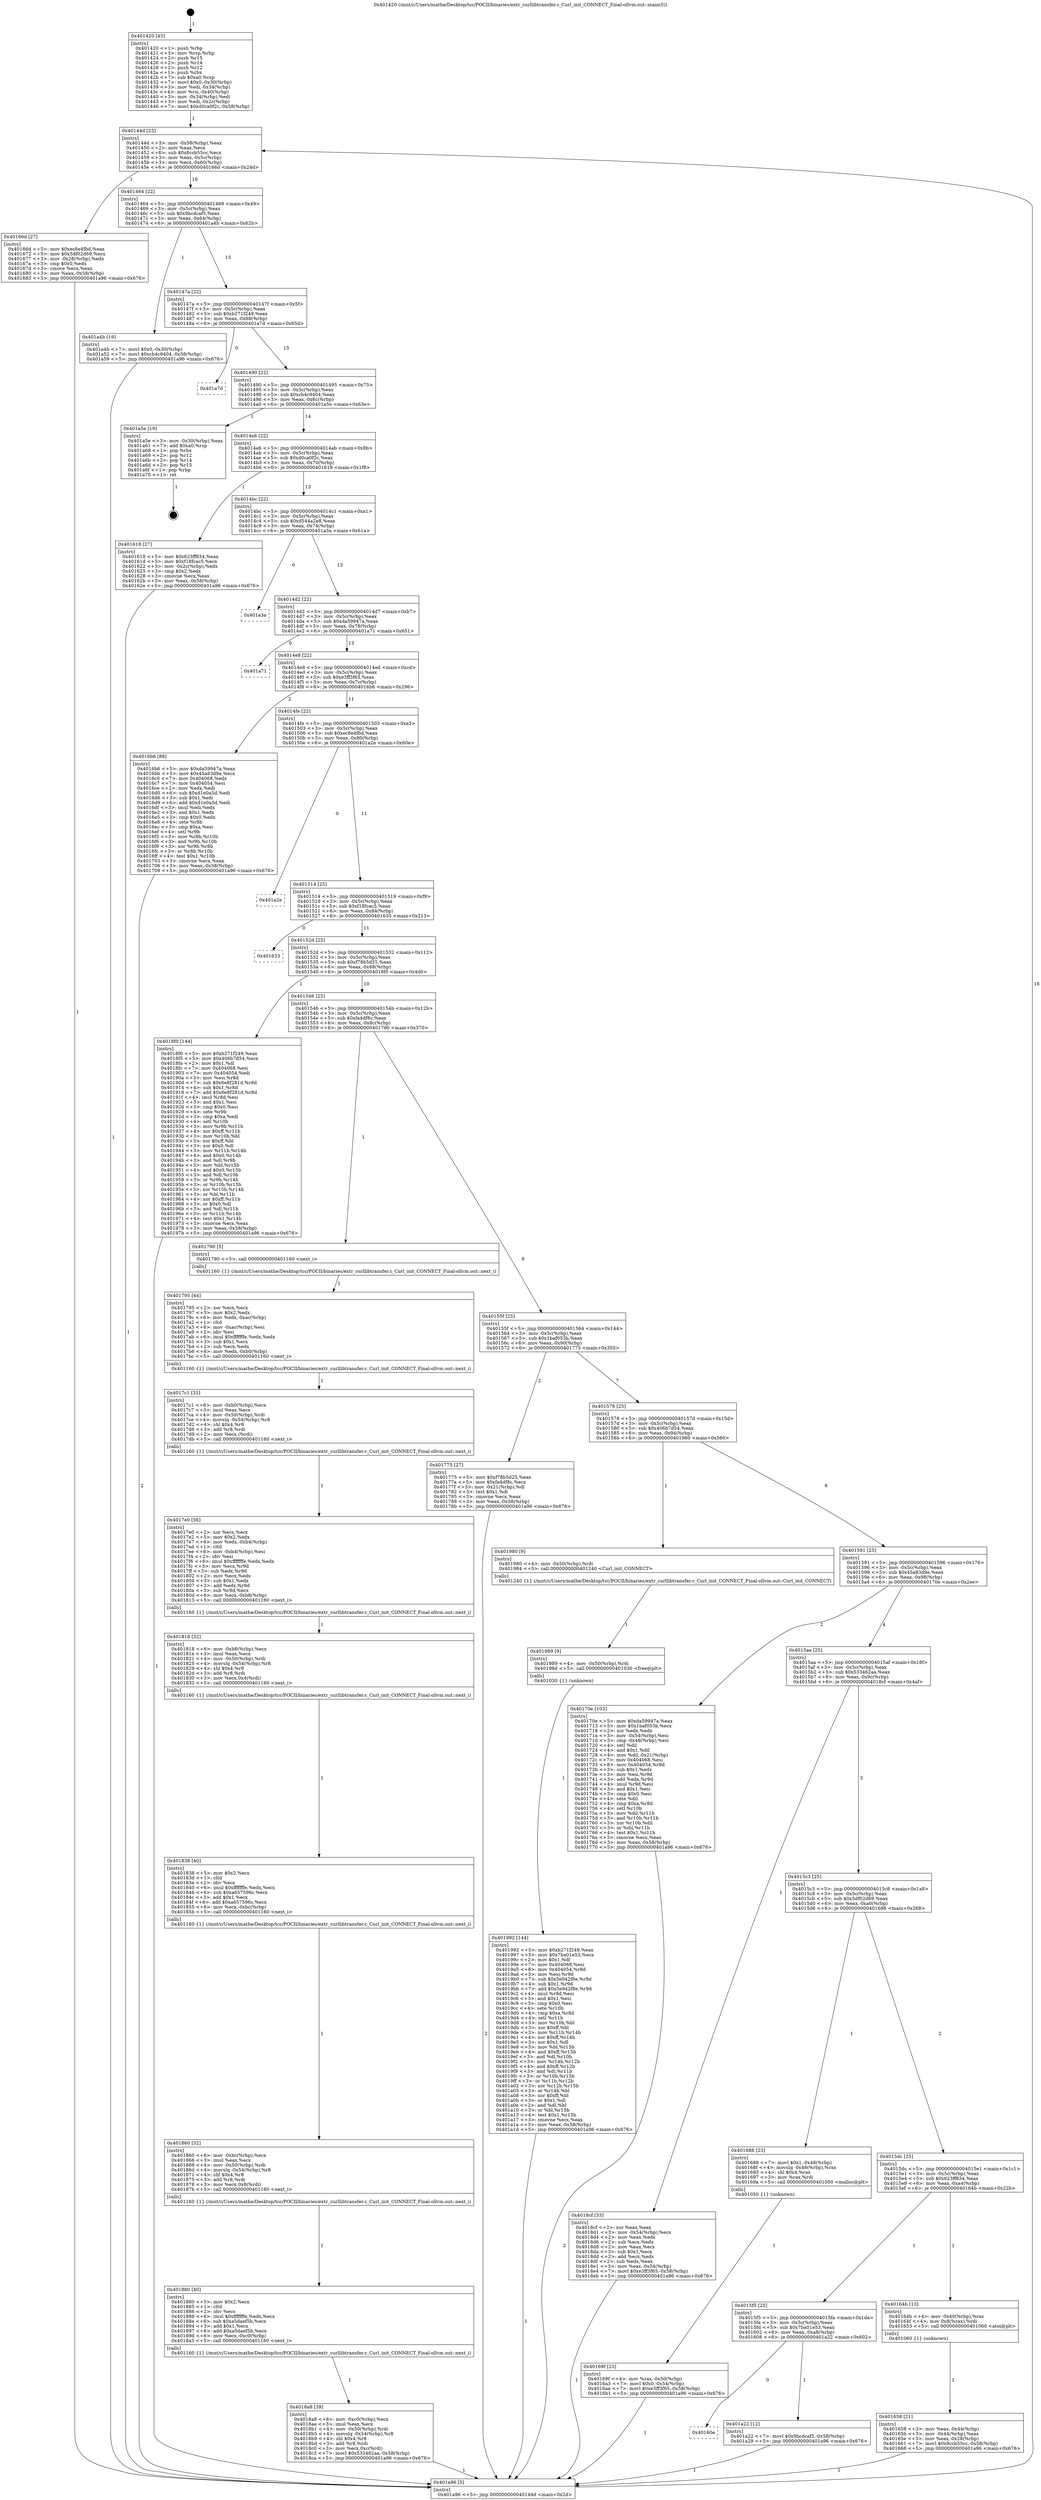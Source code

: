 digraph "0x401420" {
  label = "0x401420 (/mnt/c/Users/mathe/Desktop/tcc/POCII/binaries/extr_curllibtransfer.c_Curl_init_CONNECT_Final-ollvm.out::main(0))"
  labelloc = "t"
  node[shape=record]

  Entry [label="",width=0.3,height=0.3,shape=circle,fillcolor=black,style=filled]
  "0x40144d" [label="{
     0x40144d [23]\l
     | [instrs]\l
     &nbsp;&nbsp;0x40144d \<+3\>: mov -0x58(%rbp),%eax\l
     &nbsp;&nbsp;0x401450 \<+2\>: mov %eax,%ecx\l
     &nbsp;&nbsp;0x401452 \<+6\>: sub $0x8ccb55cc,%ecx\l
     &nbsp;&nbsp;0x401458 \<+3\>: mov %eax,-0x5c(%rbp)\l
     &nbsp;&nbsp;0x40145b \<+3\>: mov %ecx,-0x60(%rbp)\l
     &nbsp;&nbsp;0x40145e \<+6\>: je 000000000040166d \<main+0x24d\>\l
  }"]
  "0x40166d" [label="{
     0x40166d [27]\l
     | [instrs]\l
     &nbsp;&nbsp;0x40166d \<+5\>: mov $0xec8e4fbd,%eax\l
     &nbsp;&nbsp;0x401672 \<+5\>: mov $0x5df02d69,%ecx\l
     &nbsp;&nbsp;0x401677 \<+3\>: mov -0x28(%rbp),%edx\l
     &nbsp;&nbsp;0x40167a \<+3\>: cmp $0x0,%edx\l
     &nbsp;&nbsp;0x40167d \<+3\>: cmove %ecx,%eax\l
     &nbsp;&nbsp;0x401680 \<+3\>: mov %eax,-0x58(%rbp)\l
     &nbsp;&nbsp;0x401683 \<+5\>: jmp 0000000000401a96 \<main+0x676\>\l
  }"]
  "0x401464" [label="{
     0x401464 [22]\l
     | [instrs]\l
     &nbsp;&nbsp;0x401464 \<+5\>: jmp 0000000000401469 \<main+0x49\>\l
     &nbsp;&nbsp;0x401469 \<+3\>: mov -0x5c(%rbp),%eax\l
     &nbsp;&nbsp;0x40146c \<+5\>: sub $0x9bcdcaf5,%eax\l
     &nbsp;&nbsp;0x401471 \<+3\>: mov %eax,-0x64(%rbp)\l
     &nbsp;&nbsp;0x401474 \<+6\>: je 0000000000401a4b \<main+0x62b\>\l
  }"]
  Exit [label="",width=0.3,height=0.3,shape=circle,fillcolor=black,style=filled,peripheries=2]
  "0x401a4b" [label="{
     0x401a4b [19]\l
     | [instrs]\l
     &nbsp;&nbsp;0x401a4b \<+7\>: movl $0x0,-0x30(%rbp)\l
     &nbsp;&nbsp;0x401a52 \<+7\>: movl $0xcb4c9404,-0x58(%rbp)\l
     &nbsp;&nbsp;0x401a59 \<+5\>: jmp 0000000000401a96 \<main+0x676\>\l
  }"]
  "0x40147a" [label="{
     0x40147a [22]\l
     | [instrs]\l
     &nbsp;&nbsp;0x40147a \<+5\>: jmp 000000000040147f \<main+0x5f\>\l
     &nbsp;&nbsp;0x40147f \<+3\>: mov -0x5c(%rbp),%eax\l
     &nbsp;&nbsp;0x401482 \<+5\>: sub $0xb271f249,%eax\l
     &nbsp;&nbsp;0x401487 \<+3\>: mov %eax,-0x68(%rbp)\l
     &nbsp;&nbsp;0x40148a \<+6\>: je 0000000000401a7d \<main+0x65d\>\l
  }"]
  "0x40160e" [label="{
     0x40160e\l
  }", style=dashed]
  "0x401a7d" [label="{
     0x401a7d\l
  }", style=dashed]
  "0x401490" [label="{
     0x401490 [22]\l
     | [instrs]\l
     &nbsp;&nbsp;0x401490 \<+5\>: jmp 0000000000401495 \<main+0x75\>\l
     &nbsp;&nbsp;0x401495 \<+3\>: mov -0x5c(%rbp),%eax\l
     &nbsp;&nbsp;0x401498 \<+5\>: sub $0xcb4c9404,%eax\l
     &nbsp;&nbsp;0x40149d \<+3\>: mov %eax,-0x6c(%rbp)\l
     &nbsp;&nbsp;0x4014a0 \<+6\>: je 0000000000401a5e \<main+0x63e\>\l
  }"]
  "0x401a22" [label="{
     0x401a22 [12]\l
     | [instrs]\l
     &nbsp;&nbsp;0x401a22 \<+7\>: movl $0x9bcdcaf5,-0x58(%rbp)\l
     &nbsp;&nbsp;0x401a29 \<+5\>: jmp 0000000000401a96 \<main+0x676\>\l
  }"]
  "0x401a5e" [label="{
     0x401a5e [19]\l
     | [instrs]\l
     &nbsp;&nbsp;0x401a5e \<+3\>: mov -0x30(%rbp),%eax\l
     &nbsp;&nbsp;0x401a61 \<+7\>: add $0xa0,%rsp\l
     &nbsp;&nbsp;0x401a68 \<+1\>: pop %rbx\l
     &nbsp;&nbsp;0x401a69 \<+2\>: pop %r12\l
     &nbsp;&nbsp;0x401a6b \<+2\>: pop %r14\l
     &nbsp;&nbsp;0x401a6d \<+2\>: pop %r15\l
     &nbsp;&nbsp;0x401a6f \<+1\>: pop %rbp\l
     &nbsp;&nbsp;0x401a70 \<+1\>: ret\l
  }"]
  "0x4014a6" [label="{
     0x4014a6 [22]\l
     | [instrs]\l
     &nbsp;&nbsp;0x4014a6 \<+5\>: jmp 00000000004014ab \<main+0x8b\>\l
     &nbsp;&nbsp;0x4014ab \<+3\>: mov -0x5c(%rbp),%eax\l
     &nbsp;&nbsp;0x4014ae \<+5\>: sub $0xd0ca0f2c,%eax\l
     &nbsp;&nbsp;0x4014b3 \<+3\>: mov %eax,-0x70(%rbp)\l
     &nbsp;&nbsp;0x4014b6 \<+6\>: je 0000000000401618 \<main+0x1f8\>\l
  }"]
  "0x401992" [label="{
     0x401992 [144]\l
     | [instrs]\l
     &nbsp;&nbsp;0x401992 \<+5\>: mov $0xb271f249,%eax\l
     &nbsp;&nbsp;0x401997 \<+5\>: mov $0x7ba01e53,%ecx\l
     &nbsp;&nbsp;0x40199c \<+2\>: mov $0x1,%dl\l
     &nbsp;&nbsp;0x40199e \<+7\>: mov 0x404068,%esi\l
     &nbsp;&nbsp;0x4019a5 \<+8\>: mov 0x404054,%r8d\l
     &nbsp;&nbsp;0x4019ad \<+3\>: mov %esi,%r9d\l
     &nbsp;&nbsp;0x4019b0 \<+7\>: sub $0x5e942f8e,%r9d\l
     &nbsp;&nbsp;0x4019b7 \<+4\>: sub $0x1,%r9d\l
     &nbsp;&nbsp;0x4019bb \<+7\>: add $0x5e942f8e,%r9d\l
     &nbsp;&nbsp;0x4019c2 \<+4\>: imul %r9d,%esi\l
     &nbsp;&nbsp;0x4019c6 \<+3\>: and $0x1,%esi\l
     &nbsp;&nbsp;0x4019c9 \<+3\>: cmp $0x0,%esi\l
     &nbsp;&nbsp;0x4019cc \<+4\>: sete %r10b\l
     &nbsp;&nbsp;0x4019d0 \<+4\>: cmp $0xa,%r8d\l
     &nbsp;&nbsp;0x4019d4 \<+4\>: setl %r11b\l
     &nbsp;&nbsp;0x4019d8 \<+3\>: mov %r10b,%bl\l
     &nbsp;&nbsp;0x4019db \<+3\>: xor $0xff,%bl\l
     &nbsp;&nbsp;0x4019de \<+3\>: mov %r11b,%r14b\l
     &nbsp;&nbsp;0x4019e1 \<+4\>: xor $0xff,%r14b\l
     &nbsp;&nbsp;0x4019e5 \<+3\>: xor $0x1,%dl\l
     &nbsp;&nbsp;0x4019e8 \<+3\>: mov %bl,%r15b\l
     &nbsp;&nbsp;0x4019eb \<+4\>: and $0xff,%r15b\l
     &nbsp;&nbsp;0x4019ef \<+3\>: and %dl,%r10b\l
     &nbsp;&nbsp;0x4019f2 \<+3\>: mov %r14b,%r12b\l
     &nbsp;&nbsp;0x4019f5 \<+4\>: and $0xff,%r12b\l
     &nbsp;&nbsp;0x4019f9 \<+3\>: and %dl,%r11b\l
     &nbsp;&nbsp;0x4019fc \<+3\>: or %r10b,%r15b\l
     &nbsp;&nbsp;0x4019ff \<+3\>: or %r11b,%r12b\l
     &nbsp;&nbsp;0x401a02 \<+3\>: xor %r12b,%r15b\l
     &nbsp;&nbsp;0x401a05 \<+3\>: or %r14b,%bl\l
     &nbsp;&nbsp;0x401a08 \<+3\>: xor $0xff,%bl\l
     &nbsp;&nbsp;0x401a0b \<+3\>: or $0x1,%dl\l
     &nbsp;&nbsp;0x401a0e \<+2\>: and %dl,%bl\l
     &nbsp;&nbsp;0x401a10 \<+3\>: or %bl,%r15b\l
     &nbsp;&nbsp;0x401a13 \<+4\>: test $0x1,%r15b\l
     &nbsp;&nbsp;0x401a17 \<+3\>: cmovne %ecx,%eax\l
     &nbsp;&nbsp;0x401a1a \<+3\>: mov %eax,-0x58(%rbp)\l
     &nbsp;&nbsp;0x401a1d \<+5\>: jmp 0000000000401a96 \<main+0x676\>\l
  }"]
  "0x401618" [label="{
     0x401618 [27]\l
     | [instrs]\l
     &nbsp;&nbsp;0x401618 \<+5\>: mov $0x623ff834,%eax\l
     &nbsp;&nbsp;0x40161d \<+5\>: mov $0xf18fcac5,%ecx\l
     &nbsp;&nbsp;0x401622 \<+3\>: mov -0x2c(%rbp),%edx\l
     &nbsp;&nbsp;0x401625 \<+3\>: cmp $0x2,%edx\l
     &nbsp;&nbsp;0x401628 \<+3\>: cmovne %ecx,%eax\l
     &nbsp;&nbsp;0x40162b \<+3\>: mov %eax,-0x58(%rbp)\l
     &nbsp;&nbsp;0x40162e \<+5\>: jmp 0000000000401a96 \<main+0x676\>\l
  }"]
  "0x4014bc" [label="{
     0x4014bc [22]\l
     | [instrs]\l
     &nbsp;&nbsp;0x4014bc \<+5\>: jmp 00000000004014c1 \<main+0xa1\>\l
     &nbsp;&nbsp;0x4014c1 \<+3\>: mov -0x5c(%rbp),%eax\l
     &nbsp;&nbsp;0x4014c4 \<+5\>: sub $0xd544a2e8,%eax\l
     &nbsp;&nbsp;0x4014c9 \<+3\>: mov %eax,-0x74(%rbp)\l
     &nbsp;&nbsp;0x4014cc \<+6\>: je 0000000000401a3a \<main+0x61a\>\l
  }"]
  "0x401a96" [label="{
     0x401a96 [5]\l
     | [instrs]\l
     &nbsp;&nbsp;0x401a96 \<+5\>: jmp 000000000040144d \<main+0x2d\>\l
  }"]
  "0x401420" [label="{
     0x401420 [45]\l
     | [instrs]\l
     &nbsp;&nbsp;0x401420 \<+1\>: push %rbp\l
     &nbsp;&nbsp;0x401421 \<+3\>: mov %rsp,%rbp\l
     &nbsp;&nbsp;0x401424 \<+2\>: push %r15\l
     &nbsp;&nbsp;0x401426 \<+2\>: push %r14\l
     &nbsp;&nbsp;0x401428 \<+2\>: push %r12\l
     &nbsp;&nbsp;0x40142a \<+1\>: push %rbx\l
     &nbsp;&nbsp;0x40142b \<+7\>: sub $0xa0,%rsp\l
     &nbsp;&nbsp;0x401432 \<+7\>: movl $0x0,-0x30(%rbp)\l
     &nbsp;&nbsp;0x401439 \<+3\>: mov %edi,-0x34(%rbp)\l
     &nbsp;&nbsp;0x40143c \<+4\>: mov %rsi,-0x40(%rbp)\l
     &nbsp;&nbsp;0x401440 \<+3\>: mov -0x34(%rbp),%edi\l
     &nbsp;&nbsp;0x401443 \<+3\>: mov %edi,-0x2c(%rbp)\l
     &nbsp;&nbsp;0x401446 \<+7\>: movl $0xd0ca0f2c,-0x58(%rbp)\l
  }"]
  "0x401989" [label="{
     0x401989 [9]\l
     | [instrs]\l
     &nbsp;&nbsp;0x401989 \<+4\>: mov -0x50(%rbp),%rdi\l
     &nbsp;&nbsp;0x40198d \<+5\>: call 0000000000401030 \<free@plt\>\l
     | [calls]\l
     &nbsp;&nbsp;0x401030 \{1\} (unknown)\l
  }"]
  "0x401a3a" [label="{
     0x401a3a\l
  }", style=dashed]
  "0x4014d2" [label="{
     0x4014d2 [22]\l
     | [instrs]\l
     &nbsp;&nbsp;0x4014d2 \<+5\>: jmp 00000000004014d7 \<main+0xb7\>\l
     &nbsp;&nbsp;0x4014d7 \<+3\>: mov -0x5c(%rbp),%eax\l
     &nbsp;&nbsp;0x4014da \<+5\>: sub $0xda59947a,%eax\l
     &nbsp;&nbsp;0x4014df \<+3\>: mov %eax,-0x78(%rbp)\l
     &nbsp;&nbsp;0x4014e2 \<+6\>: je 0000000000401a71 \<main+0x651\>\l
  }"]
  "0x4018a8" [label="{
     0x4018a8 [39]\l
     | [instrs]\l
     &nbsp;&nbsp;0x4018a8 \<+6\>: mov -0xc0(%rbp),%ecx\l
     &nbsp;&nbsp;0x4018ae \<+3\>: imul %eax,%ecx\l
     &nbsp;&nbsp;0x4018b1 \<+4\>: mov -0x50(%rbp),%rdi\l
     &nbsp;&nbsp;0x4018b5 \<+4\>: movslq -0x54(%rbp),%r8\l
     &nbsp;&nbsp;0x4018b9 \<+4\>: shl $0x4,%r8\l
     &nbsp;&nbsp;0x4018bd \<+3\>: add %r8,%rdi\l
     &nbsp;&nbsp;0x4018c0 \<+3\>: mov %ecx,0xc(%rdi)\l
     &nbsp;&nbsp;0x4018c3 \<+7\>: movl $0x533462aa,-0x58(%rbp)\l
     &nbsp;&nbsp;0x4018ca \<+5\>: jmp 0000000000401a96 \<main+0x676\>\l
  }"]
  "0x401a71" [label="{
     0x401a71\l
  }", style=dashed]
  "0x4014e8" [label="{
     0x4014e8 [22]\l
     | [instrs]\l
     &nbsp;&nbsp;0x4014e8 \<+5\>: jmp 00000000004014ed \<main+0xcd\>\l
     &nbsp;&nbsp;0x4014ed \<+3\>: mov -0x5c(%rbp),%eax\l
     &nbsp;&nbsp;0x4014f0 \<+5\>: sub $0xe3ff3f65,%eax\l
     &nbsp;&nbsp;0x4014f5 \<+3\>: mov %eax,-0x7c(%rbp)\l
     &nbsp;&nbsp;0x4014f8 \<+6\>: je 00000000004016b6 \<main+0x296\>\l
  }"]
  "0x401880" [label="{
     0x401880 [40]\l
     | [instrs]\l
     &nbsp;&nbsp;0x401880 \<+5\>: mov $0x2,%ecx\l
     &nbsp;&nbsp;0x401885 \<+1\>: cltd\l
     &nbsp;&nbsp;0x401886 \<+2\>: idiv %ecx\l
     &nbsp;&nbsp;0x401888 \<+6\>: imul $0xfffffffe,%edx,%ecx\l
     &nbsp;&nbsp;0x40188e \<+6\>: sub $0xa5daef5b,%ecx\l
     &nbsp;&nbsp;0x401894 \<+3\>: add $0x1,%ecx\l
     &nbsp;&nbsp;0x401897 \<+6\>: add $0xa5daef5b,%ecx\l
     &nbsp;&nbsp;0x40189d \<+6\>: mov %ecx,-0xc0(%rbp)\l
     &nbsp;&nbsp;0x4018a3 \<+5\>: call 0000000000401160 \<next_i\>\l
     | [calls]\l
     &nbsp;&nbsp;0x401160 \{1\} (/mnt/c/Users/mathe/Desktop/tcc/POCII/binaries/extr_curllibtransfer.c_Curl_init_CONNECT_Final-ollvm.out::next_i)\l
  }"]
  "0x4016b6" [label="{
     0x4016b6 [88]\l
     | [instrs]\l
     &nbsp;&nbsp;0x4016b6 \<+5\>: mov $0xda59947a,%eax\l
     &nbsp;&nbsp;0x4016bb \<+5\>: mov $0x45a83d9e,%ecx\l
     &nbsp;&nbsp;0x4016c0 \<+7\>: mov 0x404068,%edx\l
     &nbsp;&nbsp;0x4016c7 \<+7\>: mov 0x404054,%esi\l
     &nbsp;&nbsp;0x4016ce \<+2\>: mov %edx,%edi\l
     &nbsp;&nbsp;0x4016d0 \<+6\>: sub $0xd1e0a5d,%edi\l
     &nbsp;&nbsp;0x4016d6 \<+3\>: sub $0x1,%edi\l
     &nbsp;&nbsp;0x4016d9 \<+6\>: add $0xd1e0a5d,%edi\l
     &nbsp;&nbsp;0x4016df \<+3\>: imul %edi,%edx\l
     &nbsp;&nbsp;0x4016e2 \<+3\>: and $0x1,%edx\l
     &nbsp;&nbsp;0x4016e5 \<+3\>: cmp $0x0,%edx\l
     &nbsp;&nbsp;0x4016e8 \<+4\>: sete %r8b\l
     &nbsp;&nbsp;0x4016ec \<+3\>: cmp $0xa,%esi\l
     &nbsp;&nbsp;0x4016ef \<+4\>: setl %r9b\l
     &nbsp;&nbsp;0x4016f3 \<+3\>: mov %r8b,%r10b\l
     &nbsp;&nbsp;0x4016f6 \<+3\>: and %r9b,%r10b\l
     &nbsp;&nbsp;0x4016f9 \<+3\>: xor %r9b,%r8b\l
     &nbsp;&nbsp;0x4016fc \<+3\>: or %r8b,%r10b\l
     &nbsp;&nbsp;0x4016ff \<+4\>: test $0x1,%r10b\l
     &nbsp;&nbsp;0x401703 \<+3\>: cmovne %ecx,%eax\l
     &nbsp;&nbsp;0x401706 \<+3\>: mov %eax,-0x58(%rbp)\l
     &nbsp;&nbsp;0x401709 \<+5\>: jmp 0000000000401a96 \<main+0x676\>\l
  }"]
  "0x4014fe" [label="{
     0x4014fe [22]\l
     | [instrs]\l
     &nbsp;&nbsp;0x4014fe \<+5\>: jmp 0000000000401503 \<main+0xe3\>\l
     &nbsp;&nbsp;0x401503 \<+3\>: mov -0x5c(%rbp),%eax\l
     &nbsp;&nbsp;0x401506 \<+5\>: sub $0xec8e4fbd,%eax\l
     &nbsp;&nbsp;0x40150b \<+3\>: mov %eax,-0x80(%rbp)\l
     &nbsp;&nbsp;0x40150e \<+6\>: je 0000000000401a2e \<main+0x60e\>\l
  }"]
  "0x401860" [label="{
     0x401860 [32]\l
     | [instrs]\l
     &nbsp;&nbsp;0x401860 \<+6\>: mov -0xbc(%rbp),%ecx\l
     &nbsp;&nbsp;0x401866 \<+3\>: imul %eax,%ecx\l
     &nbsp;&nbsp;0x401869 \<+4\>: mov -0x50(%rbp),%rdi\l
     &nbsp;&nbsp;0x40186d \<+4\>: movslq -0x54(%rbp),%r8\l
     &nbsp;&nbsp;0x401871 \<+4\>: shl $0x4,%r8\l
     &nbsp;&nbsp;0x401875 \<+3\>: add %r8,%rdi\l
     &nbsp;&nbsp;0x401878 \<+3\>: mov %ecx,0x8(%rdi)\l
     &nbsp;&nbsp;0x40187b \<+5\>: call 0000000000401160 \<next_i\>\l
     | [calls]\l
     &nbsp;&nbsp;0x401160 \{1\} (/mnt/c/Users/mathe/Desktop/tcc/POCII/binaries/extr_curllibtransfer.c_Curl_init_CONNECT_Final-ollvm.out::next_i)\l
  }"]
  "0x401a2e" [label="{
     0x401a2e\l
  }", style=dashed]
  "0x401514" [label="{
     0x401514 [25]\l
     | [instrs]\l
     &nbsp;&nbsp;0x401514 \<+5\>: jmp 0000000000401519 \<main+0xf9\>\l
     &nbsp;&nbsp;0x401519 \<+3\>: mov -0x5c(%rbp),%eax\l
     &nbsp;&nbsp;0x40151c \<+5\>: sub $0xf18fcac5,%eax\l
     &nbsp;&nbsp;0x401521 \<+6\>: mov %eax,-0x84(%rbp)\l
     &nbsp;&nbsp;0x401527 \<+6\>: je 0000000000401633 \<main+0x213\>\l
  }"]
  "0x401838" [label="{
     0x401838 [40]\l
     | [instrs]\l
     &nbsp;&nbsp;0x401838 \<+5\>: mov $0x2,%ecx\l
     &nbsp;&nbsp;0x40183d \<+1\>: cltd\l
     &nbsp;&nbsp;0x40183e \<+2\>: idiv %ecx\l
     &nbsp;&nbsp;0x401840 \<+6\>: imul $0xfffffffe,%edx,%ecx\l
     &nbsp;&nbsp;0x401846 \<+6\>: sub $0xa657596c,%ecx\l
     &nbsp;&nbsp;0x40184c \<+3\>: add $0x1,%ecx\l
     &nbsp;&nbsp;0x40184f \<+6\>: add $0xa657596c,%ecx\l
     &nbsp;&nbsp;0x401855 \<+6\>: mov %ecx,-0xbc(%rbp)\l
     &nbsp;&nbsp;0x40185b \<+5\>: call 0000000000401160 \<next_i\>\l
     | [calls]\l
     &nbsp;&nbsp;0x401160 \{1\} (/mnt/c/Users/mathe/Desktop/tcc/POCII/binaries/extr_curllibtransfer.c_Curl_init_CONNECT_Final-ollvm.out::next_i)\l
  }"]
  "0x401633" [label="{
     0x401633\l
  }", style=dashed]
  "0x40152d" [label="{
     0x40152d [25]\l
     | [instrs]\l
     &nbsp;&nbsp;0x40152d \<+5\>: jmp 0000000000401532 \<main+0x112\>\l
     &nbsp;&nbsp;0x401532 \<+3\>: mov -0x5c(%rbp),%eax\l
     &nbsp;&nbsp;0x401535 \<+5\>: sub $0xf78b5d25,%eax\l
     &nbsp;&nbsp;0x40153a \<+6\>: mov %eax,-0x88(%rbp)\l
     &nbsp;&nbsp;0x401540 \<+6\>: je 00000000004018f0 \<main+0x4d0\>\l
  }"]
  "0x401818" [label="{
     0x401818 [32]\l
     | [instrs]\l
     &nbsp;&nbsp;0x401818 \<+6\>: mov -0xb8(%rbp),%ecx\l
     &nbsp;&nbsp;0x40181e \<+3\>: imul %eax,%ecx\l
     &nbsp;&nbsp;0x401821 \<+4\>: mov -0x50(%rbp),%rdi\l
     &nbsp;&nbsp;0x401825 \<+4\>: movslq -0x54(%rbp),%r8\l
     &nbsp;&nbsp;0x401829 \<+4\>: shl $0x4,%r8\l
     &nbsp;&nbsp;0x40182d \<+3\>: add %r8,%rdi\l
     &nbsp;&nbsp;0x401830 \<+3\>: mov %ecx,0x4(%rdi)\l
     &nbsp;&nbsp;0x401833 \<+5\>: call 0000000000401160 \<next_i\>\l
     | [calls]\l
     &nbsp;&nbsp;0x401160 \{1\} (/mnt/c/Users/mathe/Desktop/tcc/POCII/binaries/extr_curllibtransfer.c_Curl_init_CONNECT_Final-ollvm.out::next_i)\l
  }"]
  "0x4018f0" [label="{
     0x4018f0 [144]\l
     | [instrs]\l
     &nbsp;&nbsp;0x4018f0 \<+5\>: mov $0xb271f249,%eax\l
     &nbsp;&nbsp;0x4018f5 \<+5\>: mov $0x406b7d54,%ecx\l
     &nbsp;&nbsp;0x4018fa \<+2\>: mov $0x1,%dl\l
     &nbsp;&nbsp;0x4018fc \<+7\>: mov 0x404068,%esi\l
     &nbsp;&nbsp;0x401903 \<+7\>: mov 0x404054,%edi\l
     &nbsp;&nbsp;0x40190a \<+3\>: mov %esi,%r8d\l
     &nbsp;&nbsp;0x40190d \<+7\>: sub $0x6e8f281d,%r8d\l
     &nbsp;&nbsp;0x401914 \<+4\>: sub $0x1,%r8d\l
     &nbsp;&nbsp;0x401918 \<+7\>: add $0x6e8f281d,%r8d\l
     &nbsp;&nbsp;0x40191f \<+4\>: imul %r8d,%esi\l
     &nbsp;&nbsp;0x401923 \<+3\>: and $0x1,%esi\l
     &nbsp;&nbsp;0x401926 \<+3\>: cmp $0x0,%esi\l
     &nbsp;&nbsp;0x401929 \<+4\>: sete %r9b\l
     &nbsp;&nbsp;0x40192d \<+3\>: cmp $0xa,%edi\l
     &nbsp;&nbsp;0x401930 \<+4\>: setl %r10b\l
     &nbsp;&nbsp;0x401934 \<+3\>: mov %r9b,%r11b\l
     &nbsp;&nbsp;0x401937 \<+4\>: xor $0xff,%r11b\l
     &nbsp;&nbsp;0x40193b \<+3\>: mov %r10b,%bl\l
     &nbsp;&nbsp;0x40193e \<+3\>: xor $0xff,%bl\l
     &nbsp;&nbsp;0x401941 \<+3\>: xor $0x0,%dl\l
     &nbsp;&nbsp;0x401944 \<+3\>: mov %r11b,%r14b\l
     &nbsp;&nbsp;0x401947 \<+4\>: and $0x0,%r14b\l
     &nbsp;&nbsp;0x40194b \<+3\>: and %dl,%r9b\l
     &nbsp;&nbsp;0x40194e \<+3\>: mov %bl,%r15b\l
     &nbsp;&nbsp;0x401951 \<+4\>: and $0x0,%r15b\l
     &nbsp;&nbsp;0x401955 \<+3\>: and %dl,%r10b\l
     &nbsp;&nbsp;0x401958 \<+3\>: or %r9b,%r14b\l
     &nbsp;&nbsp;0x40195b \<+3\>: or %r10b,%r15b\l
     &nbsp;&nbsp;0x40195e \<+3\>: xor %r15b,%r14b\l
     &nbsp;&nbsp;0x401961 \<+3\>: or %bl,%r11b\l
     &nbsp;&nbsp;0x401964 \<+4\>: xor $0xff,%r11b\l
     &nbsp;&nbsp;0x401968 \<+3\>: or $0x0,%dl\l
     &nbsp;&nbsp;0x40196b \<+3\>: and %dl,%r11b\l
     &nbsp;&nbsp;0x40196e \<+3\>: or %r11b,%r14b\l
     &nbsp;&nbsp;0x401971 \<+4\>: test $0x1,%r14b\l
     &nbsp;&nbsp;0x401975 \<+3\>: cmovne %ecx,%eax\l
     &nbsp;&nbsp;0x401978 \<+3\>: mov %eax,-0x58(%rbp)\l
     &nbsp;&nbsp;0x40197b \<+5\>: jmp 0000000000401a96 \<main+0x676\>\l
  }"]
  "0x401546" [label="{
     0x401546 [25]\l
     | [instrs]\l
     &nbsp;&nbsp;0x401546 \<+5\>: jmp 000000000040154b \<main+0x12b\>\l
     &nbsp;&nbsp;0x40154b \<+3\>: mov -0x5c(%rbp),%eax\l
     &nbsp;&nbsp;0x40154e \<+5\>: sub $0xfa4df8c,%eax\l
     &nbsp;&nbsp;0x401553 \<+6\>: mov %eax,-0x8c(%rbp)\l
     &nbsp;&nbsp;0x401559 \<+6\>: je 0000000000401790 \<main+0x370\>\l
  }"]
  "0x4017e0" [label="{
     0x4017e0 [56]\l
     | [instrs]\l
     &nbsp;&nbsp;0x4017e0 \<+2\>: xor %ecx,%ecx\l
     &nbsp;&nbsp;0x4017e2 \<+5\>: mov $0x2,%edx\l
     &nbsp;&nbsp;0x4017e7 \<+6\>: mov %edx,-0xb4(%rbp)\l
     &nbsp;&nbsp;0x4017ed \<+1\>: cltd\l
     &nbsp;&nbsp;0x4017ee \<+6\>: mov -0xb4(%rbp),%esi\l
     &nbsp;&nbsp;0x4017f4 \<+2\>: idiv %esi\l
     &nbsp;&nbsp;0x4017f6 \<+6\>: imul $0xfffffffe,%edx,%edx\l
     &nbsp;&nbsp;0x4017fc \<+3\>: mov %ecx,%r9d\l
     &nbsp;&nbsp;0x4017ff \<+3\>: sub %edx,%r9d\l
     &nbsp;&nbsp;0x401802 \<+2\>: mov %ecx,%edx\l
     &nbsp;&nbsp;0x401804 \<+3\>: sub $0x1,%edx\l
     &nbsp;&nbsp;0x401807 \<+3\>: add %edx,%r9d\l
     &nbsp;&nbsp;0x40180a \<+3\>: sub %r9d,%ecx\l
     &nbsp;&nbsp;0x40180d \<+6\>: mov %ecx,-0xb8(%rbp)\l
     &nbsp;&nbsp;0x401813 \<+5\>: call 0000000000401160 \<next_i\>\l
     | [calls]\l
     &nbsp;&nbsp;0x401160 \{1\} (/mnt/c/Users/mathe/Desktop/tcc/POCII/binaries/extr_curllibtransfer.c_Curl_init_CONNECT_Final-ollvm.out::next_i)\l
  }"]
  "0x401790" [label="{
     0x401790 [5]\l
     | [instrs]\l
     &nbsp;&nbsp;0x401790 \<+5\>: call 0000000000401160 \<next_i\>\l
     | [calls]\l
     &nbsp;&nbsp;0x401160 \{1\} (/mnt/c/Users/mathe/Desktop/tcc/POCII/binaries/extr_curllibtransfer.c_Curl_init_CONNECT_Final-ollvm.out::next_i)\l
  }"]
  "0x40155f" [label="{
     0x40155f [25]\l
     | [instrs]\l
     &nbsp;&nbsp;0x40155f \<+5\>: jmp 0000000000401564 \<main+0x144\>\l
     &nbsp;&nbsp;0x401564 \<+3\>: mov -0x5c(%rbp),%eax\l
     &nbsp;&nbsp;0x401567 \<+5\>: sub $0x1baf053b,%eax\l
     &nbsp;&nbsp;0x40156c \<+6\>: mov %eax,-0x90(%rbp)\l
     &nbsp;&nbsp;0x401572 \<+6\>: je 0000000000401775 \<main+0x355\>\l
  }"]
  "0x4017c1" [label="{
     0x4017c1 [31]\l
     | [instrs]\l
     &nbsp;&nbsp;0x4017c1 \<+6\>: mov -0xb0(%rbp),%ecx\l
     &nbsp;&nbsp;0x4017c7 \<+3\>: imul %eax,%ecx\l
     &nbsp;&nbsp;0x4017ca \<+4\>: mov -0x50(%rbp),%rdi\l
     &nbsp;&nbsp;0x4017ce \<+4\>: movslq -0x54(%rbp),%r8\l
     &nbsp;&nbsp;0x4017d2 \<+4\>: shl $0x4,%r8\l
     &nbsp;&nbsp;0x4017d6 \<+3\>: add %r8,%rdi\l
     &nbsp;&nbsp;0x4017d9 \<+2\>: mov %ecx,(%rdi)\l
     &nbsp;&nbsp;0x4017db \<+5\>: call 0000000000401160 \<next_i\>\l
     | [calls]\l
     &nbsp;&nbsp;0x401160 \{1\} (/mnt/c/Users/mathe/Desktop/tcc/POCII/binaries/extr_curllibtransfer.c_Curl_init_CONNECT_Final-ollvm.out::next_i)\l
  }"]
  "0x401775" [label="{
     0x401775 [27]\l
     | [instrs]\l
     &nbsp;&nbsp;0x401775 \<+5\>: mov $0xf78b5d25,%eax\l
     &nbsp;&nbsp;0x40177a \<+5\>: mov $0xfa4df8c,%ecx\l
     &nbsp;&nbsp;0x40177f \<+3\>: mov -0x21(%rbp),%dl\l
     &nbsp;&nbsp;0x401782 \<+3\>: test $0x1,%dl\l
     &nbsp;&nbsp;0x401785 \<+3\>: cmovne %ecx,%eax\l
     &nbsp;&nbsp;0x401788 \<+3\>: mov %eax,-0x58(%rbp)\l
     &nbsp;&nbsp;0x40178b \<+5\>: jmp 0000000000401a96 \<main+0x676\>\l
  }"]
  "0x401578" [label="{
     0x401578 [25]\l
     | [instrs]\l
     &nbsp;&nbsp;0x401578 \<+5\>: jmp 000000000040157d \<main+0x15d\>\l
     &nbsp;&nbsp;0x40157d \<+3\>: mov -0x5c(%rbp),%eax\l
     &nbsp;&nbsp;0x401580 \<+5\>: sub $0x406b7d54,%eax\l
     &nbsp;&nbsp;0x401585 \<+6\>: mov %eax,-0x94(%rbp)\l
     &nbsp;&nbsp;0x40158b \<+6\>: je 0000000000401980 \<main+0x560\>\l
  }"]
  "0x401795" [label="{
     0x401795 [44]\l
     | [instrs]\l
     &nbsp;&nbsp;0x401795 \<+2\>: xor %ecx,%ecx\l
     &nbsp;&nbsp;0x401797 \<+5\>: mov $0x2,%edx\l
     &nbsp;&nbsp;0x40179c \<+6\>: mov %edx,-0xac(%rbp)\l
     &nbsp;&nbsp;0x4017a2 \<+1\>: cltd\l
     &nbsp;&nbsp;0x4017a3 \<+6\>: mov -0xac(%rbp),%esi\l
     &nbsp;&nbsp;0x4017a9 \<+2\>: idiv %esi\l
     &nbsp;&nbsp;0x4017ab \<+6\>: imul $0xfffffffe,%edx,%edx\l
     &nbsp;&nbsp;0x4017b1 \<+3\>: sub $0x1,%ecx\l
     &nbsp;&nbsp;0x4017b4 \<+2\>: sub %ecx,%edx\l
     &nbsp;&nbsp;0x4017b6 \<+6\>: mov %edx,-0xb0(%rbp)\l
     &nbsp;&nbsp;0x4017bc \<+5\>: call 0000000000401160 \<next_i\>\l
     | [calls]\l
     &nbsp;&nbsp;0x401160 \{1\} (/mnt/c/Users/mathe/Desktop/tcc/POCII/binaries/extr_curllibtransfer.c_Curl_init_CONNECT_Final-ollvm.out::next_i)\l
  }"]
  "0x401980" [label="{
     0x401980 [9]\l
     | [instrs]\l
     &nbsp;&nbsp;0x401980 \<+4\>: mov -0x50(%rbp),%rdi\l
     &nbsp;&nbsp;0x401984 \<+5\>: call 0000000000401240 \<Curl_init_CONNECT\>\l
     | [calls]\l
     &nbsp;&nbsp;0x401240 \{1\} (/mnt/c/Users/mathe/Desktop/tcc/POCII/binaries/extr_curllibtransfer.c_Curl_init_CONNECT_Final-ollvm.out::Curl_init_CONNECT)\l
  }"]
  "0x401591" [label="{
     0x401591 [25]\l
     | [instrs]\l
     &nbsp;&nbsp;0x401591 \<+5\>: jmp 0000000000401596 \<main+0x176\>\l
     &nbsp;&nbsp;0x401596 \<+3\>: mov -0x5c(%rbp),%eax\l
     &nbsp;&nbsp;0x401599 \<+5\>: sub $0x45a83d9e,%eax\l
     &nbsp;&nbsp;0x40159e \<+6\>: mov %eax,-0x98(%rbp)\l
     &nbsp;&nbsp;0x4015a4 \<+6\>: je 000000000040170e \<main+0x2ee\>\l
  }"]
  "0x40169f" [label="{
     0x40169f [23]\l
     | [instrs]\l
     &nbsp;&nbsp;0x40169f \<+4\>: mov %rax,-0x50(%rbp)\l
     &nbsp;&nbsp;0x4016a3 \<+7\>: movl $0x0,-0x54(%rbp)\l
     &nbsp;&nbsp;0x4016aa \<+7\>: movl $0xe3ff3f65,-0x58(%rbp)\l
     &nbsp;&nbsp;0x4016b1 \<+5\>: jmp 0000000000401a96 \<main+0x676\>\l
  }"]
  "0x40170e" [label="{
     0x40170e [103]\l
     | [instrs]\l
     &nbsp;&nbsp;0x40170e \<+5\>: mov $0xda59947a,%eax\l
     &nbsp;&nbsp;0x401713 \<+5\>: mov $0x1baf053b,%ecx\l
     &nbsp;&nbsp;0x401718 \<+2\>: xor %edx,%edx\l
     &nbsp;&nbsp;0x40171a \<+3\>: mov -0x54(%rbp),%esi\l
     &nbsp;&nbsp;0x40171d \<+3\>: cmp -0x48(%rbp),%esi\l
     &nbsp;&nbsp;0x401720 \<+4\>: setl %dil\l
     &nbsp;&nbsp;0x401724 \<+4\>: and $0x1,%dil\l
     &nbsp;&nbsp;0x401728 \<+4\>: mov %dil,-0x21(%rbp)\l
     &nbsp;&nbsp;0x40172c \<+7\>: mov 0x404068,%esi\l
     &nbsp;&nbsp;0x401733 \<+8\>: mov 0x404054,%r8d\l
     &nbsp;&nbsp;0x40173b \<+3\>: sub $0x1,%edx\l
     &nbsp;&nbsp;0x40173e \<+3\>: mov %esi,%r9d\l
     &nbsp;&nbsp;0x401741 \<+3\>: add %edx,%r9d\l
     &nbsp;&nbsp;0x401744 \<+4\>: imul %r9d,%esi\l
     &nbsp;&nbsp;0x401748 \<+3\>: and $0x1,%esi\l
     &nbsp;&nbsp;0x40174b \<+3\>: cmp $0x0,%esi\l
     &nbsp;&nbsp;0x40174e \<+4\>: sete %dil\l
     &nbsp;&nbsp;0x401752 \<+4\>: cmp $0xa,%r8d\l
     &nbsp;&nbsp;0x401756 \<+4\>: setl %r10b\l
     &nbsp;&nbsp;0x40175a \<+3\>: mov %dil,%r11b\l
     &nbsp;&nbsp;0x40175d \<+3\>: and %r10b,%r11b\l
     &nbsp;&nbsp;0x401760 \<+3\>: xor %r10b,%dil\l
     &nbsp;&nbsp;0x401763 \<+3\>: or %dil,%r11b\l
     &nbsp;&nbsp;0x401766 \<+4\>: test $0x1,%r11b\l
     &nbsp;&nbsp;0x40176a \<+3\>: cmovne %ecx,%eax\l
     &nbsp;&nbsp;0x40176d \<+3\>: mov %eax,-0x58(%rbp)\l
     &nbsp;&nbsp;0x401770 \<+5\>: jmp 0000000000401a96 \<main+0x676\>\l
  }"]
  "0x4015aa" [label="{
     0x4015aa [25]\l
     | [instrs]\l
     &nbsp;&nbsp;0x4015aa \<+5\>: jmp 00000000004015af \<main+0x18f\>\l
     &nbsp;&nbsp;0x4015af \<+3\>: mov -0x5c(%rbp),%eax\l
     &nbsp;&nbsp;0x4015b2 \<+5\>: sub $0x533462aa,%eax\l
     &nbsp;&nbsp;0x4015b7 \<+6\>: mov %eax,-0x9c(%rbp)\l
     &nbsp;&nbsp;0x4015bd \<+6\>: je 00000000004018cf \<main+0x4af\>\l
  }"]
  "0x401658" [label="{
     0x401658 [21]\l
     | [instrs]\l
     &nbsp;&nbsp;0x401658 \<+3\>: mov %eax,-0x44(%rbp)\l
     &nbsp;&nbsp;0x40165b \<+3\>: mov -0x44(%rbp),%eax\l
     &nbsp;&nbsp;0x40165e \<+3\>: mov %eax,-0x28(%rbp)\l
     &nbsp;&nbsp;0x401661 \<+7\>: movl $0x8ccb55cc,-0x58(%rbp)\l
     &nbsp;&nbsp;0x401668 \<+5\>: jmp 0000000000401a96 \<main+0x676\>\l
  }"]
  "0x4018cf" [label="{
     0x4018cf [33]\l
     | [instrs]\l
     &nbsp;&nbsp;0x4018cf \<+2\>: xor %eax,%eax\l
     &nbsp;&nbsp;0x4018d1 \<+3\>: mov -0x54(%rbp),%ecx\l
     &nbsp;&nbsp;0x4018d4 \<+2\>: mov %eax,%edx\l
     &nbsp;&nbsp;0x4018d6 \<+2\>: sub %ecx,%edx\l
     &nbsp;&nbsp;0x4018d8 \<+2\>: mov %eax,%ecx\l
     &nbsp;&nbsp;0x4018da \<+3\>: sub $0x1,%ecx\l
     &nbsp;&nbsp;0x4018dd \<+2\>: add %ecx,%edx\l
     &nbsp;&nbsp;0x4018df \<+2\>: sub %edx,%eax\l
     &nbsp;&nbsp;0x4018e1 \<+3\>: mov %eax,-0x54(%rbp)\l
     &nbsp;&nbsp;0x4018e4 \<+7\>: movl $0xe3ff3f65,-0x58(%rbp)\l
     &nbsp;&nbsp;0x4018eb \<+5\>: jmp 0000000000401a96 \<main+0x676\>\l
  }"]
  "0x4015c3" [label="{
     0x4015c3 [25]\l
     | [instrs]\l
     &nbsp;&nbsp;0x4015c3 \<+5\>: jmp 00000000004015c8 \<main+0x1a8\>\l
     &nbsp;&nbsp;0x4015c8 \<+3\>: mov -0x5c(%rbp),%eax\l
     &nbsp;&nbsp;0x4015cb \<+5\>: sub $0x5df02d69,%eax\l
     &nbsp;&nbsp;0x4015d0 \<+6\>: mov %eax,-0xa0(%rbp)\l
     &nbsp;&nbsp;0x4015d6 \<+6\>: je 0000000000401688 \<main+0x268\>\l
  }"]
  "0x4015f5" [label="{
     0x4015f5 [25]\l
     | [instrs]\l
     &nbsp;&nbsp;0x4015f5 \<+5\>: jmp 00000000004015fa \<main+0x1da\>\l
     &nbsp;&nbsp;0x4015fa \<+3\>: mov -0x5c(%rbp),%eax\l
     &nbsp;&nbsp;0x4015fd \<+5\>: sub $0x7ba01e53,%eax\l
     &nbsp;&nbsp;0x401602 \<+6\>: mov %eax,-0xa8(%rbp)\l
     &nbsp;&nbsp;0x401608 \<+6\>: je 0000000000401a22 \<main+0x602\>\l
  }"]
  "0x401688" [label="{
     0x401688 [23]\l
     | [instrs]\l
     &nbsp;&nbsp;0x401688 \<+7\>: movl $0x1,-0x48(%rbp)\l
     &nbsp;&nbsp;0x40168f \<+4\>: movslq -0x48(%rbp),%rax\l
     &nbsp;&nbsp;0x401693 \<+4\>: shl $0x4,%rax\l
     &nbsp;&nbsp;0x401697 \<+3\>: mov %rax,%rdi\l
     &nbsp;&nbsp;0x40169a \<+5\>: call 0000000000401050 \<malloc@plt\>\l
     | [calls]\l
     &nbsp;&nbsp;0x401050 \{1\} (unknown)\l
  }"]
  "0x4015dc" [label="{
     0x4015dc [25]\l
     | [instrs]\l
     &nbsp;&nbsp;0x4015dc \<+5\>: jmp 00000000004015e1 \<main+0x1c1\>\l
     &nbsp;&nbsp;0x4015e1 \<+3\>: mov -0x5c(%rbp),%eax\l
     &nbsp;&nbsp;0x4015e4 \<+5\>: sub $0x623ff834,%eax\l
     &nbsp;&nbsp;0x4015e9 \<+6\>: mov %eax,-0xa4(%rbp)\l
     &nbsp;&nbsp;0x4015ef \<+6\>: je 000000000040164b \<main+0x22b\>\l
  }"]
  "0x40164b" [label="{
     0x40164b [13]\l
     | [instrs]\l
     &nbsp;&nbsp;0x40164b \<+4\>: mov -0x40(%rbp),%rax\l
     &nbsp;&nbsp;0x40164f \<+4\>: mov 0x8(%rax),%rdi\l
     &nbsp;&nbsp;0x401653 \<+5\>: call 0000000000401060 \<atoi@plt\>\l
     | [calls]\l
     &nbsp;&nbsp;0x401060 \{1\} (unknown)\l
  }"]
  Entry -> "0x401420" [label=" 1"]
  "0x40144d" -> "0x40166d" [label=" 1"]
  "0x40144d" -> "0x401464" [label=" 16"]
  "0x401a5e" -> Exit [label=" 1"]
  "0x401464" -> "0x401a4b" [label=" 1"]
  "0x401464" -> "0x40147a" [label=" 15"]
  "0x401a4b" -> "0x401a96" [label=" 1"]
  "0x40147a" -> "0x401a7d" [label=" 0"]
  "0x40147a" -> "0x401490" [label=" 15"]
  "0x401a22" -> "0x401a96" [label=" 1"]
  "0x401490" -> "0x401a5e" [label=" 1"]
  "0x401490" -> "0x4014a6" [label=" 14"]
  "0x4015f5" -> "0x40160e" [label=" 0"]
  "0x4014a6" -> "0x401618" [label=" 1"]
  "0x4014a6" -> "0x4014bc" [label=" 13"]
  "0x401618" -> "0x401a96" [label=" 1"]
  "0x401420" -> "0x40144d" [label=" 1"]
  "0x401a96" -> "0x40144d" [label=" 16"]
  "0x4015f5" -> "0x401a22" [label=" 1"]
  "0x4014bc" -> "0x401a3a" [label=" 0"]
  "0x4014bc" -> "0x4014d2" [label=" 13"]
  "0x401992" -> "0x401a96" [label=" 1"]
  "0x4014d2" -> "0x401a71" [label=" 0"]
  "0x4014d2" -> "0x4014e8" [label=" 13"]
  "0x401989" -> "0x401992" [label=" 1"]
  "0x4014e8" -> "0x4016b6" [label=" 2"]
  "0x4014e8" -> "0x4014fe" [label=" 11"]
  "0x401980" -> "0x401989" [label=" 1"]
  "0x4014fe" -> "0x401a2e" [label=" 0"]
  "0x4014fe" -> "0x401514" [label=" 11"]
  "0x4018f0" -> "0x401a96" [label=" 1"]
  "0x401514" -> "0x401633" [label=" 0"]
  "0x401514" -> "0x40152d" [label=" 11"]
  "0x4018cf" -> "0x401a96" [label=" 1"]
  "0x40152d" -> "0x4018f0" [label=" 1"]
  "0x40152d" -> "0x401546" [label=" 10"]
  "0x4018a8" -> "0x401a96" [label=" 1"]
  "0x401546" -> "0x401790" [label=" 1"]
  "0x401546" -> "0x40155f" [label=" 9"]
  "0x401880" -> "0x4018a8" [label=" 1"]
  "0x40155f" -> "0x401775" [label=" 2"]
  "0x40155f" -> "0x401578" [label=" 7"]
  "0x401860" -> "0x401880" [label=" 1"]
  "0x401578" -> "0x401980" [label=" 1"]
  "0x401578" -> "0x401591" [label=" 6"]
  "0x401838" -> "0x401860" [label=" 1"]
  "0x401591" -> "0x40170e" [label=" 2"]
  "0x401591" -> "0x4015aa" [label=" 4"]
  "0x401818" -> "0x401838" [label=" 1"]
  "0x4015aa" -> "0x4018cf" [label=" 1"]
  "0x4015aa" -> "0x4015c3" [label=" 3"]
  "0x4017e0" -> "0x401818" [label=" 1"]
  "0x4015c3" -> "0x401688" [label=" 1"]
  "0x4015c3" -> "0x4015dc" [label=" 2"]
  "0x4017c1" -> "0x4017e0" [label=" 1"]
  "0x4015dc" -> "0x40164b" [label=" 1"]
  "0x4015dc" -> "0x4015f5" [label=" 1"]
  "0x40164b" -> "0x401658" [label=" 1"]
  "0x401658" -> "0x401a96" [label=" 1"]
  "0x40166d" -> "0x401a96" [label=" 1"]
  "0x401688" -> "0x40169f" [label=" 1"]
  "0x40169f" -> "0x401a96" [label=" 1"]
  "0x4016b6" -> "0x401a96" [label=" 2"]
  "0x40170e" -> "0x401a96" [label=" 2"]
  "0x401775" -> "0x401a96" [label=" 2"]
  "0x401790" -> "0x401795" [label=" 1"]
  "0x401795" -> "0x4017c1" [label=" 1"]
}
